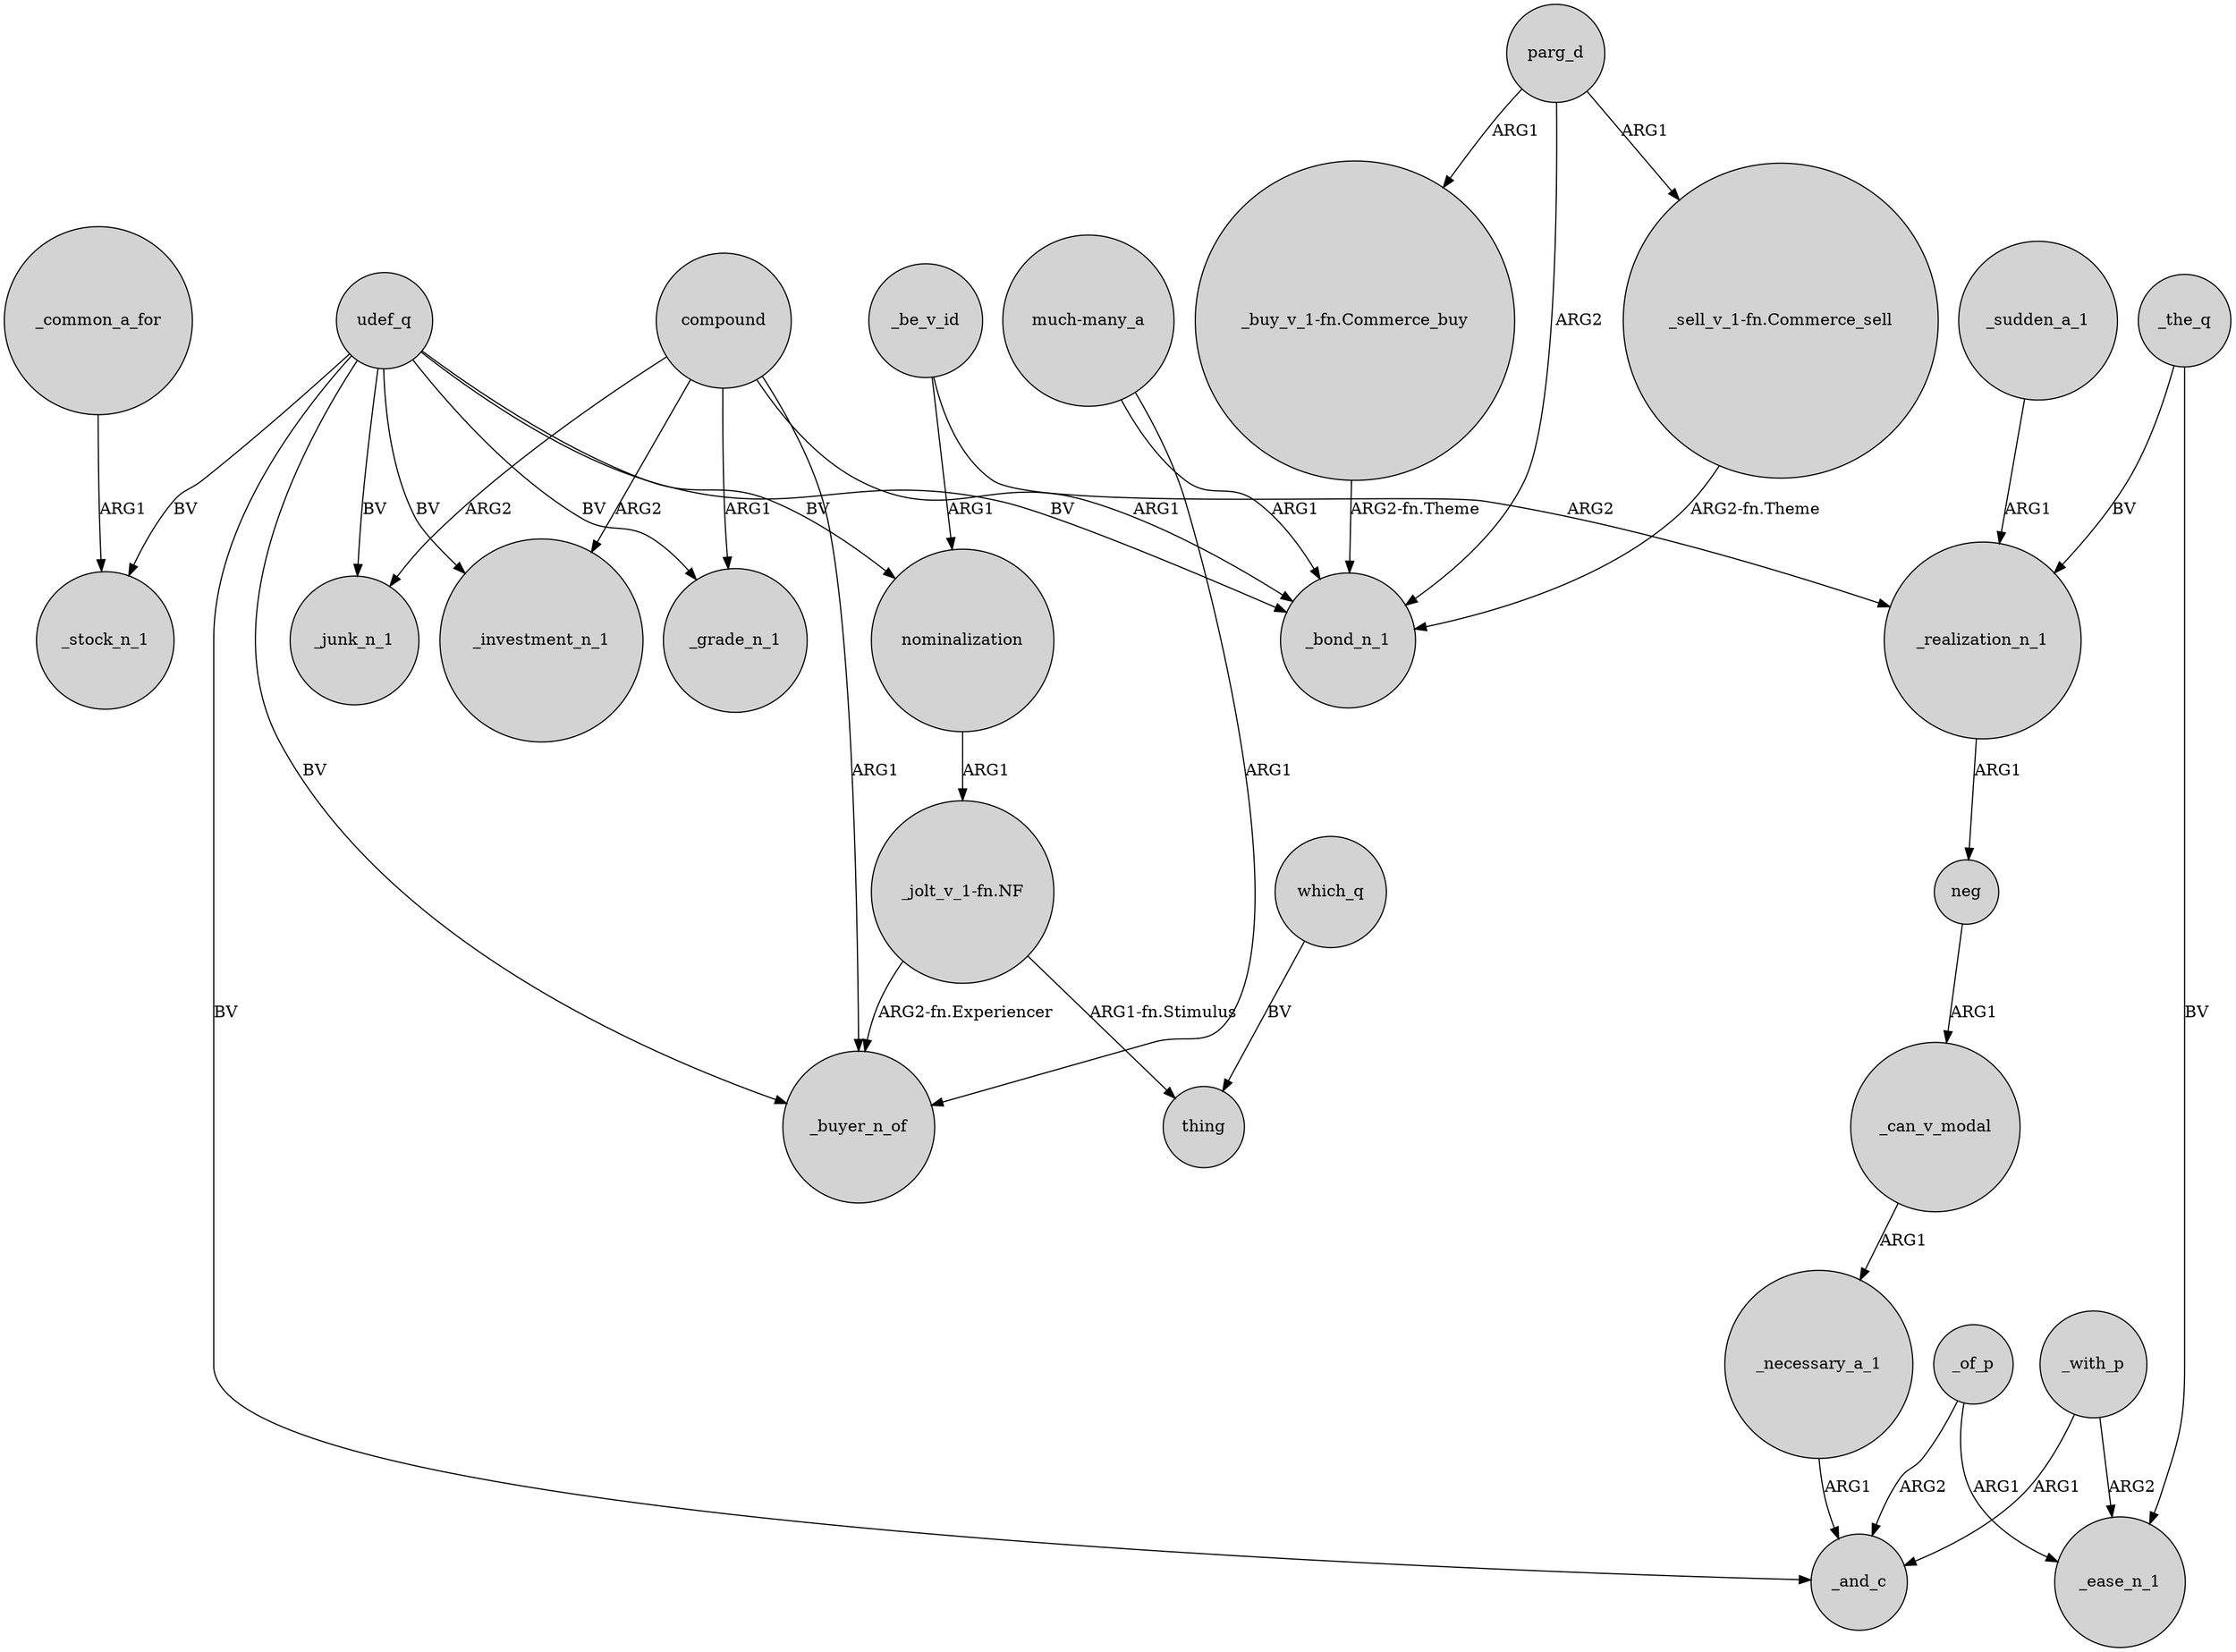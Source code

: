 digraph {
	node [shape=circle style=filled]
	compound -> _buyer_n_of [label=ARG1]
	udef_q -> _grade_n_1 [label=BV]
	_necessary_a_1 -> _and_c [label=ARG1]
	nominalization -> "_jolt_v_1-fn.NF" [label=ARG1]
	"_jolt_v_1-fn.NF" -> thing [label="ARG1-fn.Stimulus"]
	udef_q -> _buyer_n_of [label=BV]
	parg_d -> _bond_n_1 [label=ARG2]
	_the_q -> _ease_n_1 [label=BV]
	_be_v_id -> nominalization [label=ARG1]
	_with_p -> _ease_n_1 [label=ARG2]
	compound -> _bond_n_1 [label=ARG1]
	compound -> _grade_n_1 [label=ARG1]
	"_sell_v_1-fn.Commerce_sell" -> _bond_n_1 [label="ARG2-fn.Theme"]
	_of_p -> _and_c [label=ARG2]
	parg_d -> "_sell_v_1-fn.Commerce_sell" [label=ARG1]
	compound -> _investment_n_1 [label=ARG2]
	compound -> _junk_n_1 [label=ARG2]
	_can_v_modal -> _necessary_a_1 [label=ARG1]
	parg_d -> "_buy_v_1-fn.Commerce_buy" [label=ARG1]
	_sudden_a_1 -> _realization_n_1 [label=ARG1]
	udef_q -> _junk_n_1 [label=BV]
	udef_q -> _bond_n_1 [label=BV]
	udef_q -> _stock_n_1 [label=BV]
	_of_p -> _ease_n_1 [label=ARG1]
	"much-many_a" -> _bond_n_1 [label=ARG1]
	"_jolt_v_1-fn.NF" -> _buyer_n_of [label="ARG2-fn.Experiencer"]
	"_buy_v_1-fn.Commerce_buy" -> _bond_n_1 [label="ARG2-fn.Theme"]
	"much-many_a" -> _buyer_n_of [label=ARG1]
	udef_q -> nominalization [label=BV]
	_be_v_id -> _realization_n_1 [label=ARG2]
	_common_a_for -> _stock_n_1 [label=ARG1]
	udef_q -> _investment_n_1 [label=BV]
	_with_p -> _and_c [label=ARG1]
	udef_q -> _and_c [label=BV]
	neg -> _can_v_modal [label=ARG1]
	_the_q -> _realization_n_1 [label=BV]
	_realization_n_1 -> neg [label=ARG1]
	which_q -> thing [label=BV]
}
